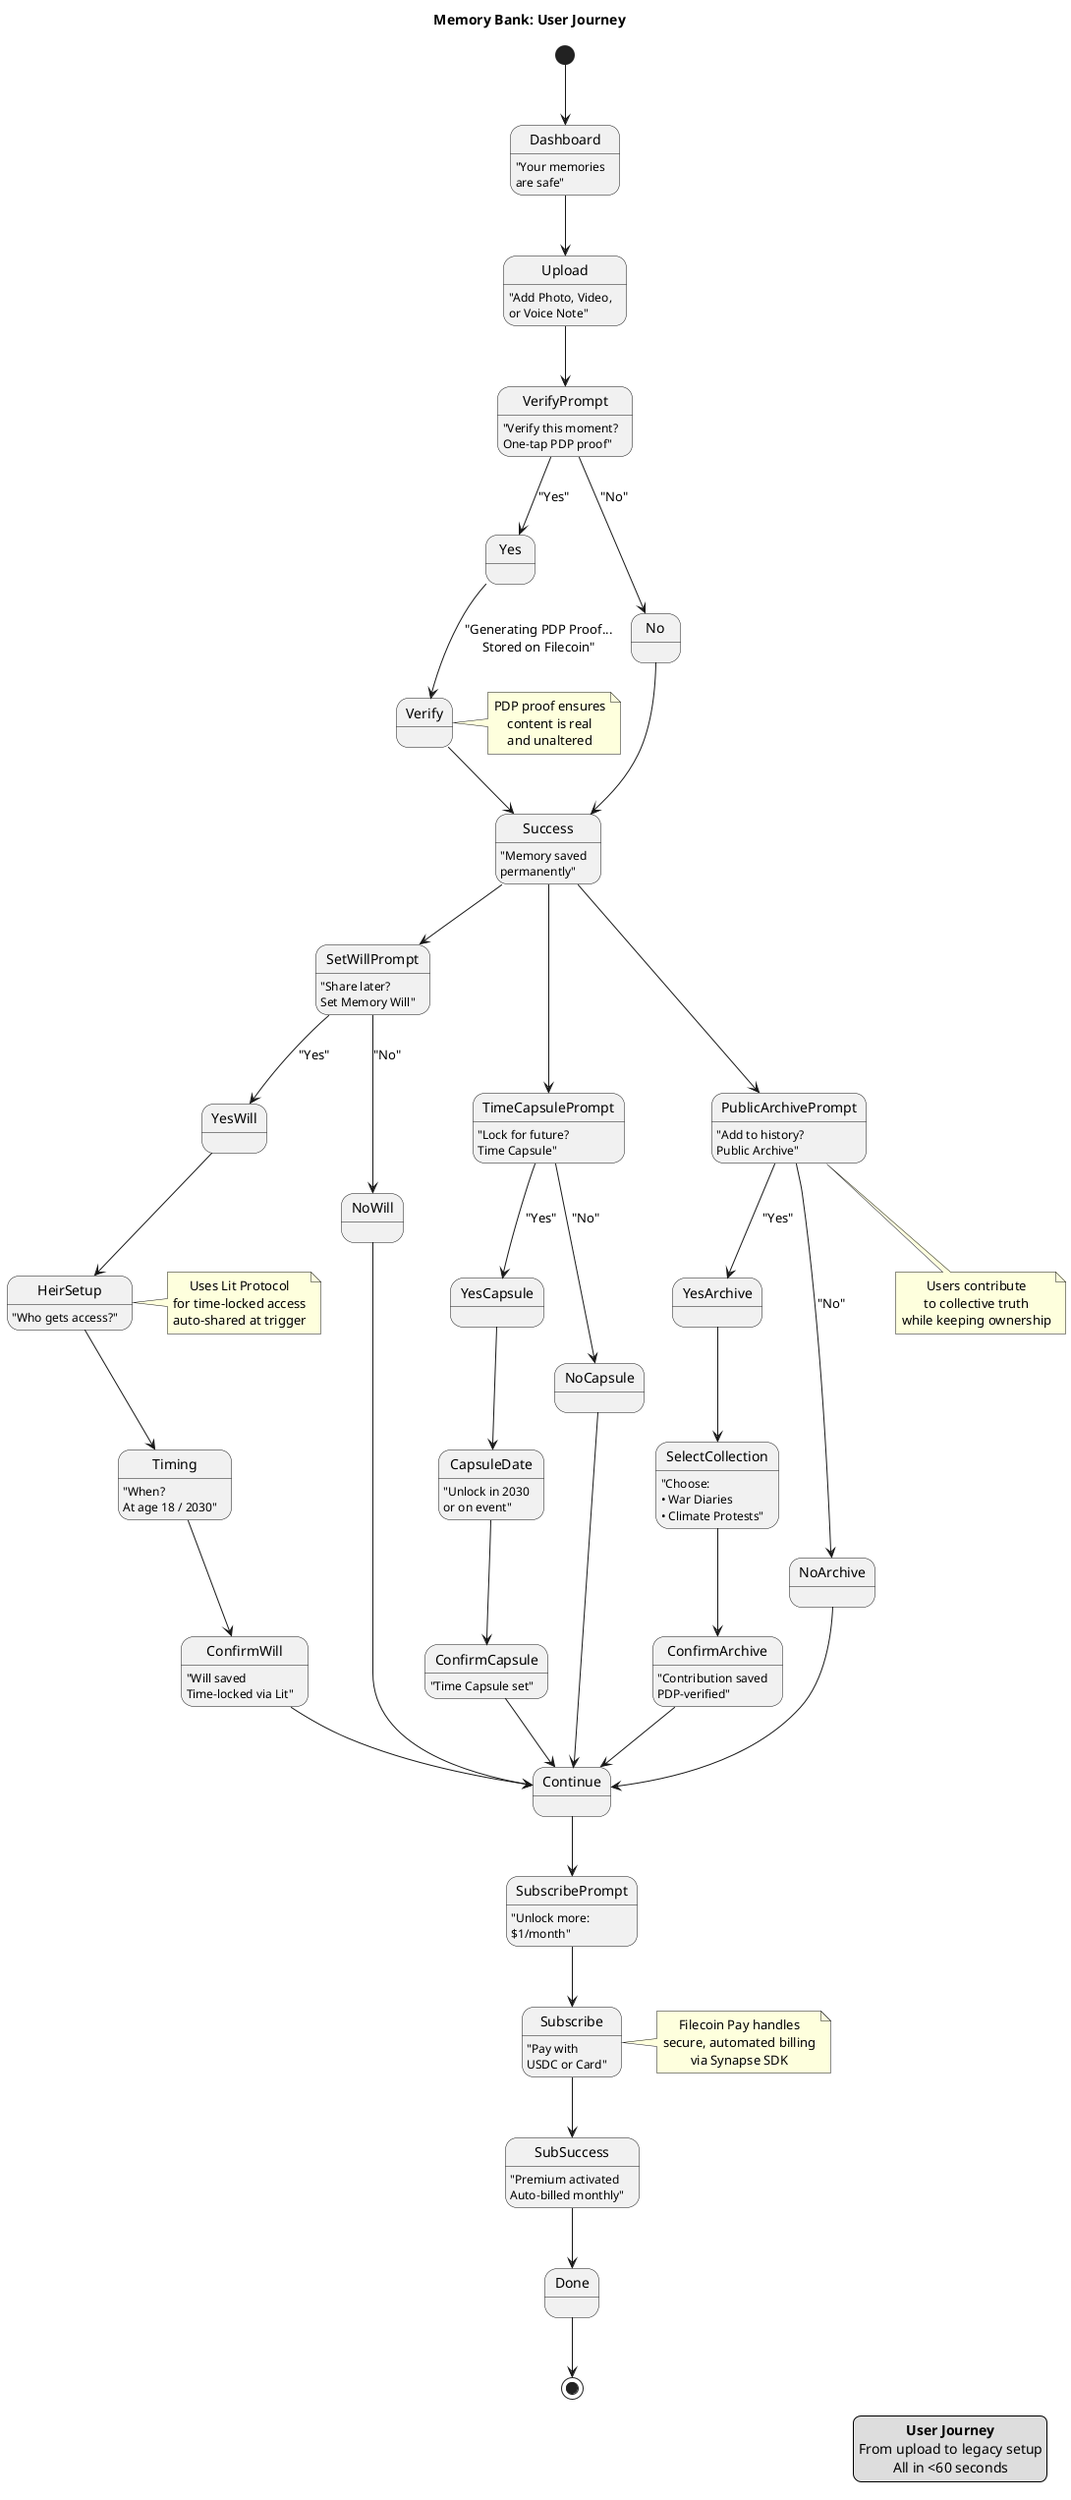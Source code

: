 @startuml
title Memory Bank: User Journey

skinparam defaultTextAlignment center
skinparam shadowing false

[*] --> Dashboard
Dashboard : "Your memories\nare safe"

Dashboard --> Upload
Upload : "Add Photo, Video,\nor Voice Note"

Upload --> VerifyPrompt
VerifyPrompt : "Verify this moment?\nOne-tap PDP proof"

VerifyPrompt --> Yes : "Yes"
Yes --> Verify : "Generating PDP Proof...\nStored on Filecoin"
Verify --> Success

VerifyPrompt --> No : "No"
No --> Success

Success : "Memory saved\npermanently"

Success --> SetWillPrompt
SetWillPrompt : "Share later?\nSet Memory Will"

SetWillPrompt --> YesWill : "Yes"
YesWill --> HeirSetup
HeirSetup : "Who gets access?"
HeirSetup --> Timing
Timing : "When?\nAt age 18 / 2030"
Timing --> ConfirmWill
ConfirmWill : "Will saved\nTime-locked via Lit"
ConfirmWill --> Continue

SetWillPrompt --> NoWill : "No"
NoWill --> Continue

Success --> TimeCapsulePrompt
TimeCapsulePrompt : "Lock for future?\nTime Capsule"

TimeCapsulePrompt --> YesCapsule : "Yes"
YesCapsule --> CapsuleDate
CapsuleDate : "Unlock in 2030\nor on event"
CapsuleDate --> ConfirmCapsule
ConfirmCapsule : "Time Capsule set"
ConfirmCapsule --> Continue

TimeCapsulePrompt --> NoCapsule : "No"
NoCapsule --> Continue

Success --> PublicArchivePrompt
PublicArchivePrompt : "Add to history?\nPublic Archive"

PublicArchivePrompt --> YesArchive : "Yes"
YesArchive --> SelectCollection
SelectCollection : "Choose:\n• War Diaries\n• Climate Protests"
SelectCollection --> ConfirmArchive
ConfirmArchive : "Contribution saved\nPDP-verified"
ConfirmArchive --> Continue

PublicArchivePrompt --> NoArchive : "No"
NoArchive --> Continue

Continue --> SubscribePrompt
SubscribePrompt : "Unlock more:\n$1/month"

SubscribePrompt --> Subscribe
Subscribe : "Pay with\nUSDC or Card"
Subscribe --> SubSuccess
SubSuccess : "Premium activated\nAuto-billed monthly"
SubSuccess --> Done

Done --> [*]

note right of Verify
  PDP proof ensures
  content is real
  and unaltered
end note

note right of HeirSetup
  Uses Lit Protocol
  for time-locked access
  auto-shared at trigger
end note

note right of Subscribe
  Filecoin Pay handles
  secure, automated billing
  via Synapse SDK
end note

note bottom of PublicArchivePrompt
  Users contribute
  to collective truth
  while keeping ownership
end note

legend right
  <b>User Journey</b>
  From upload to legacy setup
  All in <60 seconds
endlegend
@enduml
